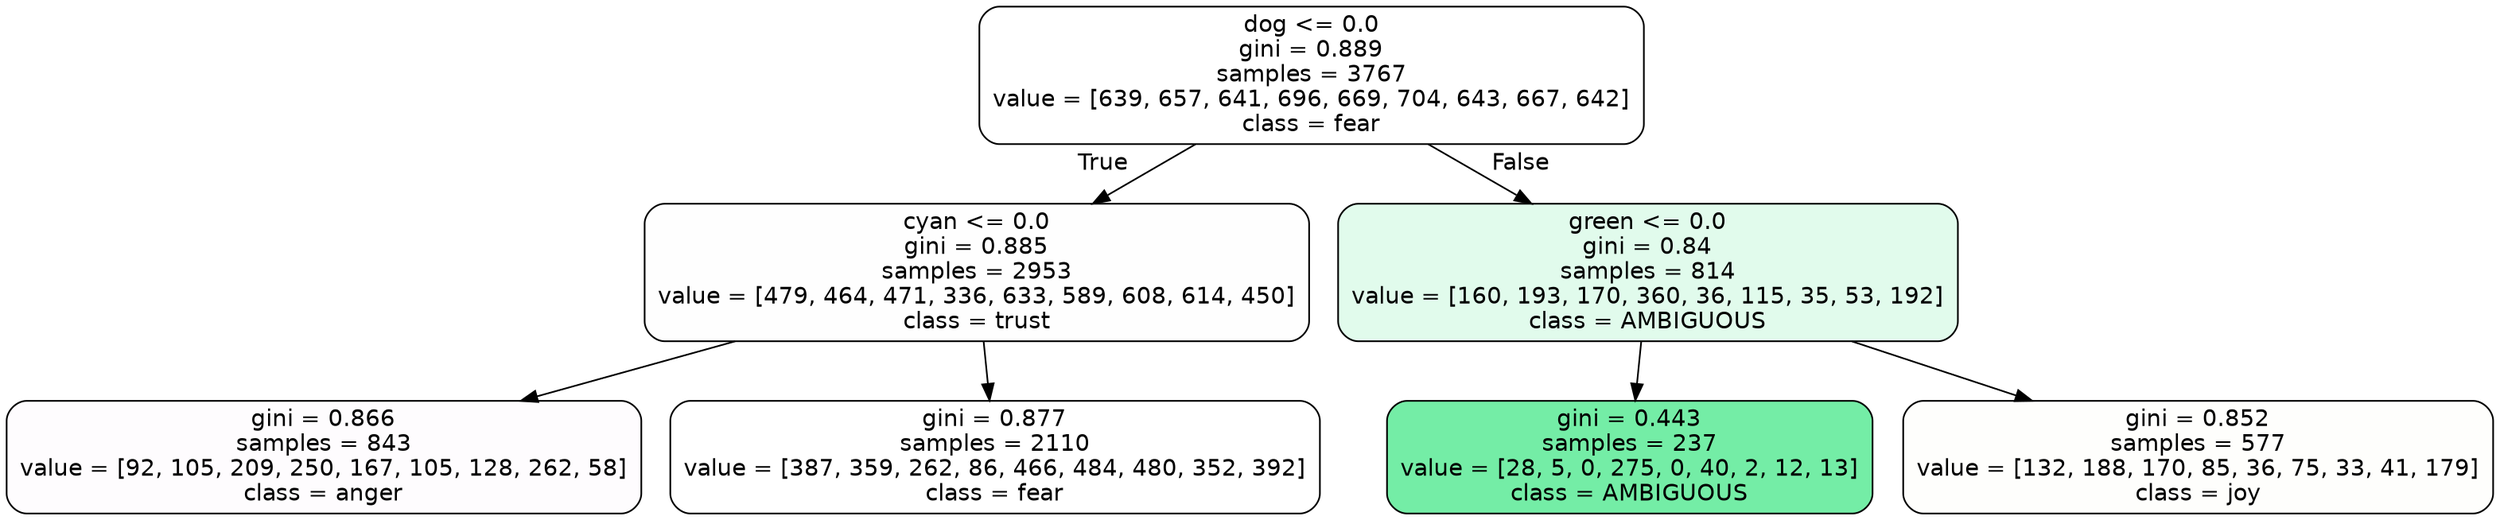 digraph Tree {
node [shape=box, style="filled, rounded", color="black", fontname=helvetica] ;
edge [fontname=helvetica] ;
0 [label="dog <= 0.0\ngini = 0.889\nsamples = 3767\nvalue = [639, 657, 641, 696, 669, 704, 643, 667, 642]\nclass = fear", fillcolor="#3964e500"] ;
1 [label="cyan <= 0.0\ngini = 0.885\nsamples = 2953\nvalue = [479, 464, 471, 336, 633, 589, 608, 614, 450]\nclass = trust", fillcolor="#39d7e501"] ;
0 -> 1 [labeldistance=2.5, labelangle=45, headlabel="True"] ;
2 [label="gini = 0.866\nsamples = 843\nvalue = [92, 105, 209, 250, 167, 105, 128, 262, 58]\nclass = anger", fillcolor="#e539d703"] ;
1 -> 2 ;
3 [label="gini = 0.877\nsamples = 2110\nvalue = [387, 359, 262, 86, 466, 484, 480, 352, 392]\nclass = fear", fillcolor="#3964e500"] ;
1 -> 3 ;
4 [label="green <= 0.0\ngini = 0.84\nsamples = 814\nvalue = [160, 193, 170, 360, 36, 115, 35, 53, 192]\nclass = AMBIGUOUS", fillcolor="#39e58126"] ;
0 -> 4 [labeldistance=2.5, labelangle=-45, headlabel="False"] ;
5 [label="gini = 0.443\nsamples = 237\nvalue = [28, 5, 0, 275, 0, 40, 2, 12, 13]\nclass = AMBIGUOUS", fillcolor="#39e581b3"] ;
4 -> 5 ;
6 [label="gini = 0.852\nsamples = 577\nvalue = [132, 188, 170, 85, 36, 75, 33, 41, 179]\nclass = joy", fillcolor="#d7e53903"] ;
4 -> 6 ;
}